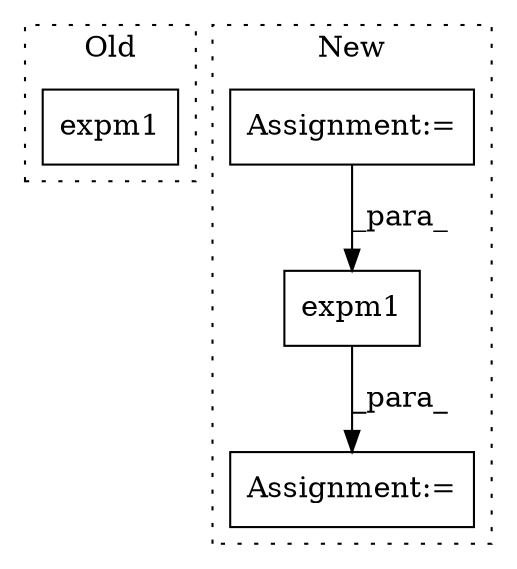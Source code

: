 digraph G {
subgraph cluster0 {
1 [label="expm1" a="32" s="4933,4941" l="6,1" shape="box"];
label = "Old";
style="dotted";
}
subgraph cluster1 {
2 [label="expm1" a="32" s="5037,5051" l="6,1" shape="box"];
3 [label="Assignment:=" a="7" s="4923" l="1" shape="box"];
4 [label="Assignment:=" a="7" s="5019" l="1" shape="box"];
label = "New";
style="dotted";
}
2 -> 4 [label="_para_"];
3 -> 2 [label="_para_"];
}